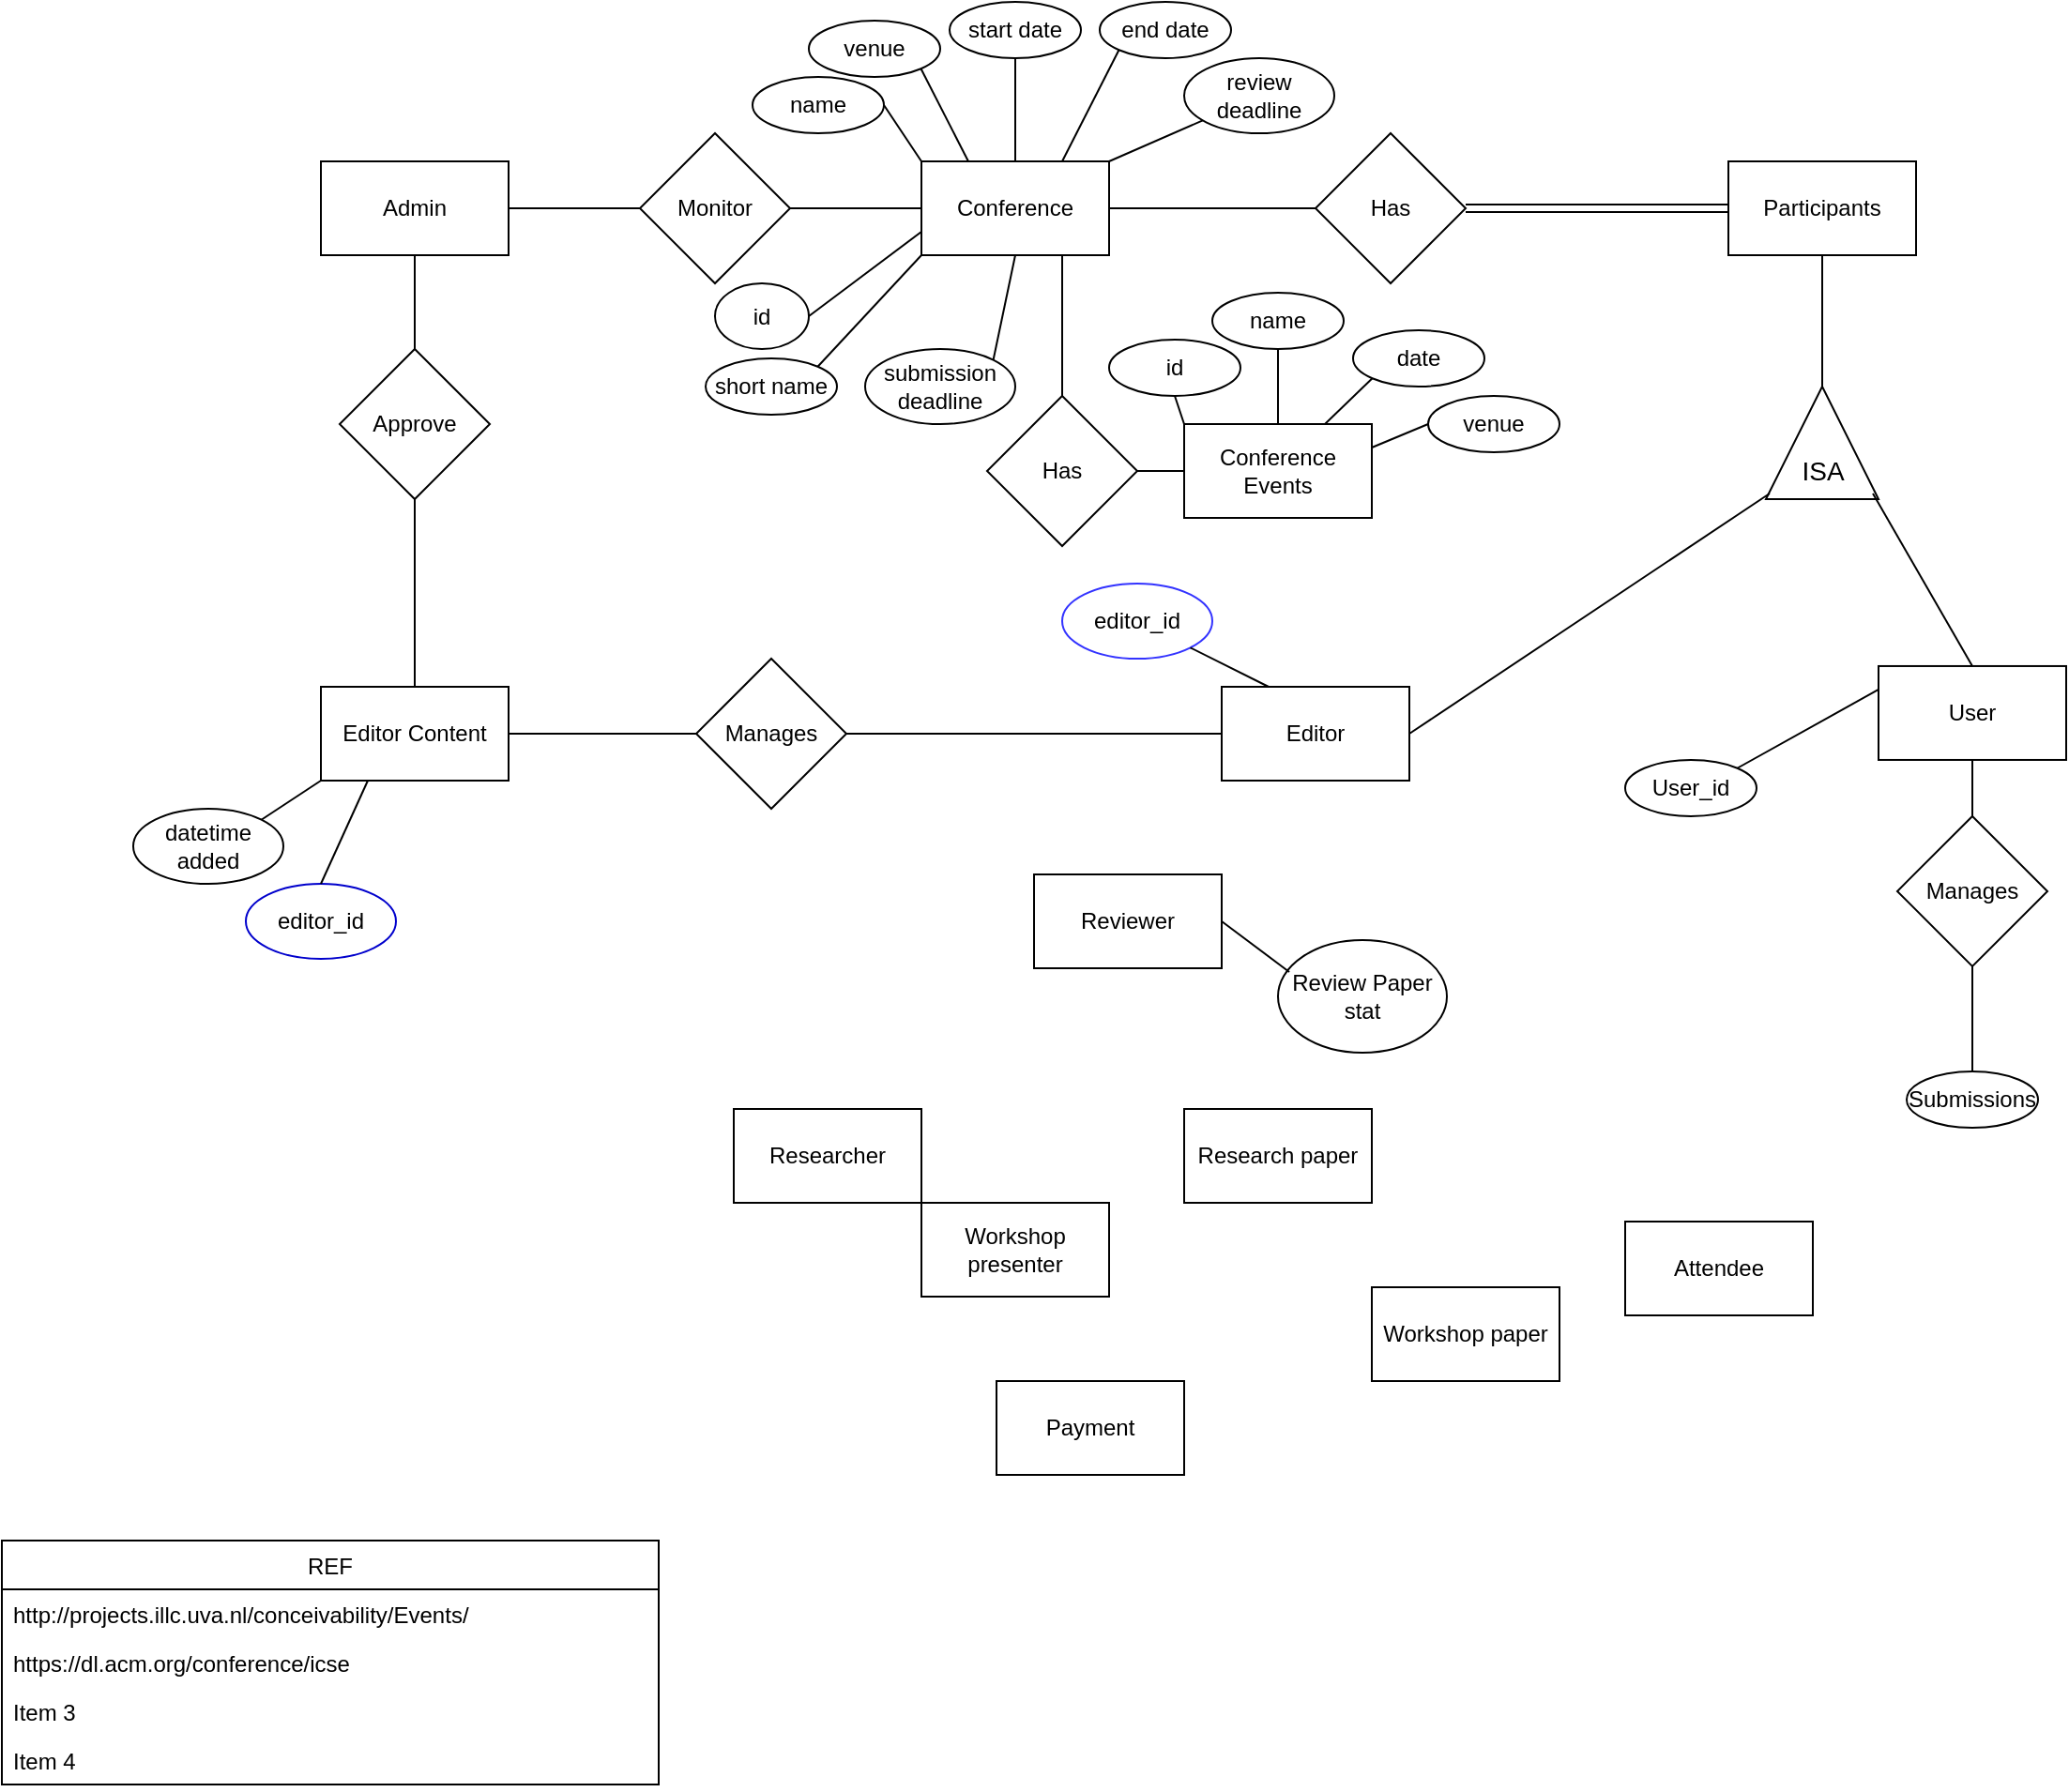 <mxfile version="14.7.0" type="github">
  <diagram id="Xy-YRD0I97BFXgS-AllR" name="ER">
    <mxGraphModel dx="868" dy="450" grid="1" gridSize="10" guides="1" tooltips="1" connect="1" arrows="1" fold="1" page="1" pageScale="1" pageWidth="1169" pageHeight="827" math="0" shadow="0">
      <root>
        <mxCell id="0" />
        <mxCell id="1" parent="0" />
        <mxCell id="teGeM1OhoDAreC8bc_A--1" value="Participants" style="rounded=0;whiteSpace=wrap;html=1;" parent="1" vertex="1">
          <mxGeometry x="920" y="95" width="100" height="50" as="geometry" />
        </mxCell>
        <mxCell id="teGeM1OhoDAreC8bc_A--2" value="Research paper" style="rounded=0;whiteSpace=wrap;html=1;" parent="1" vertex="1">
          <mxGeometry x="630" y="600" width="100" height="50" as="geometry" />
        </mxCell>
        <mxCell id="teGeM1OhoDAreC8bc_A--3" value="Workshop paper" style="rounded=0;whiteSpace=wrap;html=1;" parent="1" vertex="1">
          <mxGeometry x="730" y="695" width="100" height="50" as="geometry" />
        </mxCell>
        <mxCell id="teGeM1OhoDAreC8bc_A--4" value="Reviewer" style="rounded=0;whiteSpace=wrap;html=1;" parent="1" vertex="1">
          <mxGeometry x="550" y="475" width="100" height="50" as="geometry" />
        </mxCell>
        <mxCell id="teGeM1OhoDAreC8bc_A--5" value="Conference" style="rounded=0;whiteSpace=wrap;html=1;" parent="1" vertex="1">
          <mxGeometry x="490" y="95" width="100" height="50" as="geometry" />
        </mxCell>
        <mxCell id="teGeM1OhoDAreC8bc_A--6" value="Admin" style="rounded=0;whiteSpace=wrap;html=1;" parent="1" vertex="1">
          <mxGeometry x="170" y="95" width="100" height="50" as="geometry" />
        </mxCell>
        <mxCell id="0rFZUuT9Uq02bBF6Id93-1" value="Researcher" style="rounded=0;whiteSpace=wrap;html=1;" parent="1" vertex="1">
          <mxGeometry x="390" y="600" width="100" height="50" as="geometry" />
        </mxCell>
        <mxCell id="0rFZUuT9Uq02bBF6Id93-2" value="Workshop presenter" style="rounded=0;whiteSpace=wrap;html=1;" parent="1" vertex="1">
          <mxGeometry x="490" y="650" width="100" height="50" as="geometry" />
        </mxCell>
        <mxCell id="0rFZUuT9Uq02bBF6Id93-3" value="" style="triangle;whiteSpace=wrap;html=1;rotation=-90;" parent="1" vertex="1">
          <mxGeometry x="940" y="215" width="60" height="60" as="geometry" />
        </mxCell>
        <mxCell id="0rFZUuT9Uq02bBF6Id93-4" value="&lt;font style=&quot;font-size: 14px&quot;&gt;ISA&lt;/font&gt;" style="text;html=1;align=center;verticalAlign=middle;resizable=0;points=[];autosize=1;strokeColor=none;" parent="1" vertex="1">
          <mxGeometry x="950" y="250" width="40" height="20" as="geometry" />
        </mxCell>
        <mxCell id="0rFZUuT9Uq02bBF6Id93-5" value="Attendee" style="rounded=0;whiteSpace=wrap;html=1;" parent="1" vertex="1">
          <mxGeometry x="865" y="660" width="100" height="50" as="geometry" />
        </mxCell>
        <mxCell id="0rFZUuT9Uq02bBF6Id93-6" value="Has" style="rhombus;whiteSpace=wrap;html=1;" parent="1" vertex="1">
          <mxGeometry x="700" y="80" width="80" height="80" as="geometry" />
        </mxCell>
        <mxCell id="0rFZUuT9Uq02bBF6Id93-7" value="" style="endArrow=none;html=1;exitX=1;exitY=0.5;exitDx=0;exitDy=0;entryX=0;entryY=0.5;entryDx=0;entryDy=0;" parent="1" source="teGeM1OhoDAreC8bc_A--5" target="0rFZUuT9Uq02bBF6Id93-6" edge="1">
          <mxGeometry width="50" height="50" relative="1" as="geometry">
            <mxPoint x="790" y="555" as="sourcePoint" />
            <mxPoint x="840" y="505" as="targetPoint" />
          </mxGeometry>
        </mxCell>
        <mxCell id="0rFZUuT9Uq02bBF6Id93-8" value="" style="endArrow=none;html=1;exitX=1;exitY=0.5;exitDx=0;exitDy=0;entryX=0;entryY=0.5;entryDx=0;entryDy=0;shape=link;" parent="1" source="0rFZUuT9Uq02bBF6Id93-6" target="teGeM1OhoDAreC8bc_A--1" edge="1">
          <mxGeometry width="50" height="50" relative="1" as="geometry">
            <mxPoint x="790" y="555" as="sourcePoint" />
            <mxPoint x="840" y="505" as="targetPoint" />
          </mxGeometry>
        </mxCell>
        <mxCell id="0rFZUuT9Uq02bBF6Id93-9" value="Editor Content" style="rounded=0;whiteSpace=wrap;html=1;" parent="1" vertex="1">
          <mxGeometry x="170" y="375" width="100" height="50" as="geometry" />
        </mxCell>
        <mxCell id="0rFZUuT9Uq02bBF6Id93-10" value="Approve" style="rhombus;whiteSpace=wrap;html=1;" parent="1" vertex="1">
          <mxGeometry x="180" y="195" width="80" height="80" as="geometry" />
        </mxCell>
        <mxCell id="0rFZUuT9Uq02bBF6Id93-11" value="" style="endArrow=none;html=1;exitX=0.5;exitY=1;exitDx=0;exitDy=0;entryX=0.5;entryY=0;entryDx=0;entryDy=0;" parent="1" source="teGeM1OhoDAreC8bc_A--6" target="0rFZUuT9Uq02bBF6Id93-10" edge="1">
          <mxGeometry width="50" height="50" relative="1" as="geometry">
            <mxPoint x="600" y="130" as="sourcePoint" />
            <mxPoint x="710" y="130" as="targetPoint" />
          </mxGeometry>
        </mxCell>
        <mxCell id="0rFZUuT9Uq02bBF6Id93-12" value="" style="endArrow=none;html=1;exitX=0.5;exitY=1;exitDx=0;exitDy=0;entryX=0.5;entryY=0;entryDx=0;entryDy=0;" parent="1" source="0rFZUuT9Uq02bBF6Id93-10" target="0rFZUuT9Uq02bBF6Id93-9" edge="1">
          <mxGeometry width="50" height="50" relative="1" as="geometry">
            <mxPoint x="600" y="85" as="sourcePoint" />
            <mxPoint x="710" y="85" as="targetPoint" />
          </mxGeometry>
        </mxCell>
        <mxCell id="0rFZUuT9Uq02bBF6Id93-13" value="Monitor" style="rhombus;whiteSpace=wrap;html=1;" parent="1" vertex="1">
          <mxGeometry x="340" y="80" width="80" height="80" as="geometry" />
        </mxCell>
        <mxCell id="0rFZUuT9Uq02bBF6Id93-14" value="" style="endArrow=none;html=1;exitX=1;exitY=0.5;exitDx=0;exitDy=0;entryX=0;entryY=0.5;entryDx=0;entryDy=0;" parent="1" source="0rFZUuT9Uq02bBF6Id93-13" target="teGeM1OhoDAreC8bc_A--5" edge="1">
          <mxGeometry width="50" height="50" relative="1" as="geometry">
            <mxPoint x="430" y="214" as="sourcePoint" />
            <mxPoint x="540" y="214" as="targetPoint" />
          </mxGeometry>
        </mxCell>
        <mxCell id="0rFZUuT9Uq02bBF6Id93-15" value="" style="endArrow=none;html=1;exitX=1;exitY=0.5;exitDx=0;exitDy=0;entryX=0;entryY=0.5;entryDx=0;entryDy=0;" parent="1" source="teGeM1OhoDAreC8bc_A--6" target="0rFZUuT9Uq02bBF6Id93-13" edge="1">
          <mxGeometry width="50" height="50" relative="1" as="geometry">
            <mxPoint x="430" y="130" as="sourcePoint" />
            <mxPoint x="500" y="130" as="targetPoint" />
          </mxGeometry>
        </mxCell>
        <mxCell id="0rFZUuT9Uq02bBF6Id93-16" value="Editor" style="rounded=0;whiteSpace=wrap;html=1;" parent="1" vertex="1">
          <mxGeometry x="650" y="375" width="100" height="50" as="geometry" />
        </mxCell>
        <mxCell id="0rFZUuT9Uq02bBF6Id93-18" value="Manages" style="rhombus;whiteSpace=wrap;html=1;rotation=0;" parent="1" vertex="1">
          <mxGeometry x="370" y="360" width="80" height="80" as="geometry" />
        </mxCell>
        <mxCell id="0rFZUuT9Uq02bBF6Id93-19" value="" style="endArrow=none;html=1;exitX=1;exitY=0.5;exitDx=0;exitDy=0;entryX=0;entryY=0.5;entryDx=0;entryDy=0;" parent="1" source="0rFZUuT9Uq02bBF6Id93-9" target="0rFZUuT9Uq02bBF6Id93-18" edge="1">
          <mxGeometry width="50" height="50" relative="1" as="geometry">
            <mxPoint x="280" y="140" as="sourcePoint" />
            <mxPoint x="350" y="140" as="targetPoint" />
          </mxGeometry>
        </mxCell>
        <mxCell id="0rFZUuT9Uq02bBF6Id93-20" value="" style="endArrow=none;html=1;exitX=1;exitY=0.5;exitDx=0;exitDy=0;entryX=0;entryY=0.5;entryDx=0;entryDy=0;" parent="1" source="0rFZUuT9Uq02bBF6Id93-18" target="0rFZUuT9Uq02bBF6Id93-16" edge="1">
          <mxGeometry width="50" height="50" relative="1" as="geometry">
            <mxPoint x="280" y="370" as="sourcePoint" />
            <mxPoint x="360" y="295" as="targetPoint" />
          </mxGeometry>
        </mxCell>
        <mxCell id="0rFZUuT9Uq02bBF6Id93-21" value="" style="endArrow=none;html=1;exitX=1;exitY=0.5;exitDx=0;exitDy=0;entryX=0.05;entryY=0.033;entryDx=0;entryDy=0;entryPerimeter=0;" parent="1" source="0rFZUuT9Uq02bBF6Id93-16" target="0rFZUuT9Uq02bBF6Id93-3" edge="1">
          <mxGeometry width="50" height="50" relative="1" as="geometry">
            <mxPoint x="434.641" y="230" as="sourcePoint" />
            <mxPoint x="500" y="200" as="targetPoint" />
          </mxGeometry>
        </mxCell>
        <mxCell id="0rFZUuT9Uq02bBF6Id93-22" value="" style="endArrow=none;html=1;exitX=1;exitY=0.5;exitDx=0;exitDy=0;entryX=0.5;entryY=1;entryDx=0;entryDy=0;" parent="1" source="0rFZUuT9Uq02bBF6Id93-3" target="teGeM1OhoDAreC8bc_A--1" edge="1">
          <mxGeometry width="50" height="50" relative="1" as="geometry">
            <mxPoint x="560" y="130" as="sourcePoint" />
            <mxPoint x="670" y="130" as="targetPoint" />
          </mxGeometry>
        </mxCell>
        <mxCell id="0rFZUuT9Uq02bBF6Id93-23" value="Payment" style="rounded=0;whiteSpace=wrap;html=1;" parent="1" vertex="1">
          <mxGeometry x="530" y="745" width="100" height="50" as="geometry" />
        </mxCell>
        <mxCell id="0rFZUuT9Uq02bBF6Id93-25" value="name" style="ellipse;whiteSpace=wrap;html=1;" parent="1" vertex="1">
          <mxGeometry x="400" y="50" width="70" height="30" as="geometry" />
        </mxCell>
        <mxCell id="0rFZUuT9Uq02bBF6Id93-26" value="venue" style="ellipse;whiteSpace=wrap;html=1;" parent="1" vertex="1">
          <mxGeometry x="430" y="20" width="70" height="30" as="geometry" />
        </mxCell>
        <mxCell id="0rFZUuT9Uq02bBF6Id93-27" value="start date" style="ellipse;whiteSpace=wrap;html=1;" parent="1" vertex="1">
          <mxGeometry x="505" y="10" width="70" height="30" as="geometry" />
        </mxCell>
        <mxCell id="0rFZUuT9Uq02bBF6Id93-28" value="end date" style="ellipse;whiteSpace=wrap;html=1;" parent="1" vertex="1">
          <mxGeometry x="585" y="10" width="70" height="30" as="geometry" />
        </mxCell>
        <mxCell id="0rFZUuT9Uq02bBF6Id93-29" value="short name" style="ellipse;whiteSpace=wrap;html=1;" parent="1" vertex="1">
          <mxGeometry x="375" y="200" width="70" height="30" as="geometry" />
        </mxCell>
        <mxCell id="0rFZUuT9Uq02bBF6Id93-30" value="submission&lt;br&gt;deadline" style="ellipse;whiteSpace=wrap;html=1;" parent="1" vertex="1">
          <mxGeometry x="460" y="195" width="80" height="40" as="geometry" />
        </mxCell>
        <mxCell id="0rFZUuT9Uq02bBF6Id93-31" value="review&lt;br&gt;deadline" style="ellipse;whiteSpace=wrap;html=1;" parent="1" vertex="1">
          <mxGeometry x="630" y="40" width="80" height="40" as="geometry" />
        </mxCell>
        <mxCell id="0rFZUuT9Uq02bBF6Id93-32" value="" style="endArrow=none;html=1;exitX=1;exitY=0;exitDx=0;exitDy=0;" parent="1" source="teGeM1OhoDAreC8bc_A--5" target="0rFZUuT9Uq02bBF6Id93-31" edge="1">
          <mxGeometry width="50" height="50" relative="1" as="geometry">
            <mxPoint x="600" y="130" as="sourcePoint" />
            <mxPoint x="710" y="130" as="targetPoint" />
          </mxGeometry>
        </mxCell>
        <mxCell id="0rFZUuT9Uq02bBF6Id93-33" value="" style="endArrow=none;html=1;exitX=0.5;exitY=1;exitDx=0;exitDy=0;entryX=1;entryY=0;entryDx=0;entryDy=0;" parent="1" source="teGeM1OhoDAreC8bc_A--5" target="0rFZUuT9Uq02bBF6Id93-30" edge="1">
          <mxGeometry width="50" height="50" relative="1" as="geometry">
            <mxPoint x="600" y="155" as="sourcePoint" />
            <mxPoint x="620.154" y="172.635" as="targetPoint" />
          </mxGeometry>
        </mxCell>
        <mxCell id="0rFZUuT9Uq02bBF6Id93-34" value="" style="endArrow=none;html=1;exitX=0;exitY=1;exitDx=0;exitDy=0;entryX=1;entryY=0;entryDx=0;entryDy=0;" parent="1" source="teGeM1OhoDAreC8bc_A--5" target="0rFZUuT9Uq02bBF6Id93-29" edge="1">
          <mxGeometry width="50" height="50" relative="1" as="geometry">
            <mxPoint x="550" y="155" as="sourcePoint" />
            <mxPoint x="545" y="200" as="targetPoint" />
          </mxGeometry>
        </mxCell>
        <mxCell id="0rFZUuT9Uq02bBF6Id93-35" value="" style="endArrow=none;html=1;exitX=0;exitY=0;exitDx=0;exitDy=0;entryX=1;entryY=0.5;entryDx=0;entryDy=0;" parent="1" source="teGeM1OhoDAreC8bc_A--5" target="0rFZUuT9Uq02bBF6Id93-25" edge="1">
          <mxGeometry width="50" height="50" relative="1" as="geometry">
            <mxPoint x="500" y="155" as="sourcePoint" />
            <mxPoint x="469.749" y="174.393" as="targetPoint" />
          </mxGeometry>
        </mxCell>
        <mxCell id="0rFZUuT9Uq02bBF6Id93-36" value="" style="endArrow=none;html=1;exitX=0.25;exitY=0;exitDx=0;exitDy=0;entryX=1;entryY=1;entryDx=0;entryDy=0;" parent="1" source="teGeM1OhoDAreC8bc_A--5" target="0rFZUuT9Uq02bBF6Id93-26" edge="1">
          <mxGeometry width="50" height="50" relative="1" as="geometry">
            <mxPoint x="500" y="105" as="sourcePoint" />
            <mxPoint x="480" y="75" as="targetPoint" />
          </mxGeometry>
        </mxCell>
        <mxCell id="0rFZUuT9Uq02bBF6Id93-37" value="" style="endArrow=none;html=1;exitX=0.5;exitY=0;exitDx=0;exitDy=0;entryX=0.5;entryY=1;entryDx=0;entryDy=0;" parent="1" source="teGeM1OhoDAreC8bc_A--5" target="0rFZUuT9Uq02bBF6Id93-27" edge="1">
          <mxGeometry width="50" height="50" relative="1" as="geometry">
            <mxPoint x="525" y="105" as="sourcePoint" />
            <mxPoint x="499.749" y="55.607" as="targetPoint" />
          </mxGeometry>
        </mxCell>
        <mxCell id="0rFZUuT9Uq02bBF6Id93-38" value="" style="endArrow=none;html=1;exitX=0.75;exitY=0;exitDx=0;exitDy=0;entryX=0;entryY=1;entryDx=0;entryDy=0;" parent="1" source="teGeM1OhoDAreC8bc_A--5" target="0rFZUuT9Uq02bBF6Id93-28" edge="1">
          <mxGeometry width="50" height="50" relative="1" as="geometry">
            <mxPoint x="550" y="105" as="sourcePoint" />
            <mxPoint x="545" y="50" as="targetPoint" />
          </mxGeometry>
        </mxCell>
        <mxCell id="0rFZUuT9Uq02bBF6Id93-39" value="datetime&lt;br&gt;added" style="ellipse;whiteSpace=wrap;html=1;" parent="1" vertex="1">
          <mxGeometry x="70" y="440" width="80" height="40" as="geometry" />
        </mxCell>
        <mxCell id="0rFZUuT9Uq02bBF6Id93-40" value="" style="endArrow=none;html=1;exitX=0;exitY=1;exitDx=0;exitDy=0;entryX=1;entryY=0;entryDx=0;entryDy=0;" parent="1" source="0rFZUuT9Uq02bBF6Id93-9" target="0rFZUuT9Uq02bBF6Id93-39" edge="1">
          <mxGeometry width="50" height="50" relative="1" as="geometry">
            <mxPoint x="500" y="210" as="sourcePoint" />
            <mxPoint x="469.749" y="229.393" as="targetPoint" />
          </mxGeometry>
        </mxCell>
        <mxCell id="0rFZUuT9Uq02bBF6Id93-41" value="Conference Events" style="rounded=0;whiteSpace=wrap;html=1;" parent="1" vertex="1">
          <mxGeometry x="630" y="235" width="100" height="50" as="geometry" />
        </mxCell>
        <mxCell id="0rFZUuT9Uq02bBF6Id93-42" value="Has" style="rhombus;whiteSpace=wrap;html=1;" parent="1" vertex="1">
          <mxGeometry x="525" y="220" width="80" height="80" as="geometry" />
        </mxCell>
        <mxCell id="0rFZUuT9Uq02bBF6Id93-43" value="" style="endArrow=none;html=1;exitX=0.75;exitY=1;exitDx=0;exitDy=0;entryX=0.5;entryY=0;entryDx=0;entryDy=0;" parent="1" source="teGeM1OhoDAreC8bc_A--5" target="0rFZUuT9Uq02bBF6Id93-42" edge="1">
          <mxGeometry width="50" height="50" relative="1" as="geometry">
            <mxPoint x="600" y="130" as="sourcePoint" />
            <mxPoint x="710" y="130" as="targetPoint" />
          </mxGeometry>
        </mxCell>
        <mxCell id="0rFZUuT9Uq02bBF6Id93-44" value="" style="endArrow=none;html=1;exitX=0;exitY=0.5;exitDx=0;exitDy=0;entryX=1;entryY=0.5;entryDx=0;entryDy=0;" parent="1" source="0rFZUuT9Uq02bBF6Id93-41" target="0rFZUuT9Uq02bBF6Id93-42" edge="1">
          <mxGeometry width="50" height="50" relative="1" as="geometry">
            <mxPoint x="600" y="130" as="sourcePoint" />
            <mxPoint x="710" y="130" as="targetPoint" />
          </mxGeometry>
        </mxCell>
        <mxCell id="0rFZUuT9Uq02bBF6Id93-48" value="id" style="ellipse;whiteSpace=wrap;html=1;" parent="1" vertex="1">
          <mxGeometry x="590" y="190" width="70" height="30" as="geometry" />
        </mxCell>
        <mxCell id="0rFZUuT9Uq02bBF6Id93-49" value="" style="endArrow=none;html=1;exitX=0.5;exitY=1;exitDx=0;exitDy=0;entryX=0;entryY=0;entryDx=0;entryDy=0;" parent="1" source="0rFZUuT9Uq02bBF6Id93-48" target="0rFZUuT9Uq02bBF6Id93-41" edge="1">
          <mxGeometry width="50" height="50" relative="1" as="geometry">
            <mxPoint x="600" y="105" as="sourcePoint" />
            <mxPoint x="648.525" y="66.873" as="targetPoint" />
          </mxGeometry>
        </mxCell>
        <mxCell id="0rFZUuT9Uq02bBF6Id93-51" value="name" style="ellipse;whiteSpace=wrap;html=1;" parent="1" vertex="1">
          <mxGeometry x="645" y="165" width="70" height="30" as="geometry" />
        </mxCell>
        <mxCell id="0rFZUuT9Uq02bBF6Id93-52" value="" style="endArrow=none;html=1;exitX=0.5;exitY=0;exitDx=0;exitDy=0;entryX=0.5;entryY=1;entryDx=0;entryDy=0;" parent="1" source="0rFZUuT9Uq02bBF6Id93-41" target="0rFZUuT9Uq02bBF6Id93-51" edge="1">
          <mxGeometry width="50" height="50" relative="1" as="geometry">
            <mxPoint x="600" y="105" as="sourcePoint" />
            <mxPoint x="648.525" y="66.873" as="targetPoint" />
          </mxGeometry>
        </mxCell>
        <mxCell id="0rFZUuT9Uq02bBF6Id93-53" value="date" style="ellipse;whiteSpace=wrap;html=1;" parent="1" vertex="1">
          <mxGeometry x="720" y="185" width="70" height="30" as="geometry" />
        </mxCell>
        <mxCell id="0rFZUuT9Uq02bBF6Id93-54" value="venue" style="ellipse;whiteSpace=wrap;html=1;" parent="1" vertex="1">
          <mxGeometry x="760" y="220" width="70" height="30" as="geometry" />
        </mxCell>
        <mxCell id="0rFZUuT9Uq02bBF6Id93-55" value="" style="endArrow=none;html=1;entryX=0;entryY=1;entryDx=0;entryDy=0;exitX=0.75;exitY=0;exitDx=0;exitDy=0;" parent="1" source="0rFZUuT9Uq02bBF6Id93-41" target="0rFZUuT9Uq02bBF6Id93-53" edge="1">
          <mxGeometry width="50" height="50" relative="1" as="geometry">
            <mxPoint x="700" y="220" as="sourcePoint" />
            <mxPoint x="690" y="205" as="targetPoint" />
          </mxGeometry>
        </mxCell>
        <mxCell id="0rFZUuT9Uq02bBF6Id93-56" value="" style="endArrow=none;html=1;entryX=0;entryY=0.5;entryDx=0;entryDy=0;exitX=1;exitY=0.25;exitDx=0;exitDy=0;" parent="1" source="0rFZUuT9Uq02bBF6Id93-41" target="0rFZUuT9Uq02bBF6Id93-54" edge="1">
          <mxGeometry width="50" height="50" relative="1" as="geometry">
            <mxPoint x="750" y="260" as="sourcePoint" />
            <mxPoint x="740.251" y="220.607" as="targetPoint" />
          </mxGeometry>
        </mxCell>
        <mxCell id="0rFZUuT9Uq02bBF6Id93-58" value="REF" style="swimlane;fontStyle=0;childLayout=stackLayout;horizontal=1;startSize=26;horizontalStack=0;resizeParent=1;resizeParentMax=0;resizeLast=0;collapsible=1;marginBottom=0;" parent="1" vertex="1">
          <mxGeometry y="830" width="350" height="130" as="geometry">
            <mxRectangle y="830" width="100" height="25" as="alternateBounds" />
          </mxGeometry>
        </mxCell>
        <mxCell id="0rFZUuT9Uq02bBF6Id93-59" value="http://projects.illc.uva.nl/conceivability/Events/" style="text;strokeColor=none;fillColor=none;align=left;verticalAlign=top;spacingLeft=4;spacingRight=4;overflow=hidden;rotatable=0;points=[[0,0.5],[1,0.5]];portConstraint=eastwest;" parent="0rFZUuT9Uq02bBF6Id93-58" vertex="1">
          <mxGeometry y="26" width="350" height="26" as="geometry" />
        </mxCell>
        <mxCell id="0rFZUuT9Uq02bBF6Id93-60" value="https://dl.acm.org/conference/icse" style="text;strokeColor=none;fillColor=none;align=left;verticalAlign=top;spacingLeft=4;spacingRight=4;overflow=hidden;rotatable=0;points=[[0,0.5],[1,0.5]];portConstraint=eastwest;" parent="0rFZUuT9Uq02bBF6Id93-58" vertex="1">
          <mxGeometry y="52" width="350" height="26" as="geometry" />
        </mxCell>
        <mxCell id="0rFZUuT9Uq02bBF6Id93-61" value="Item 3" style="text;strokeColor=none;fillColor=none;align=left;verticalAlign=top;spacingLeft=4;spacingRight=4;overflow=hidden;rotatable=0;points=[[0,0.5],[1,0.5]];portConstraint=eastwest;" parent="0rFZUuT9Uq02bBF6Id93-58" vertex="1">
          <mxGeometry y="78" width="350" height="26" as="geometry" />
        </mxCell>
        <mxCell id="0rFZUuT9Uq02bBF6Id93-62" value="Item 4" style="text;strokeColor=none;fillColor=none;align=left;verticalAlign=top;spacingLeft=4;spacingRight=4;overflow=hidden;rotatable=0;points=[[0,0.5],[1,0.5]];portConstraint=eastwest;" parent="0rFZUuT9Uq02bBF6Id93-58" vertex="1">
          <mxGeometry y="104" width="350" height="26" as="geometry" />
        </mxCell>
        <mxCell id="0rFZUuT9Uq02bBF6Id93-63" value="editor_id" style="ellipse;whiteSpace=wrap;html=1;strokeColor=#0000CC;" parent="1" vertex="1">
          <mxGeometry x="130" y="480" width="80" height="40" as="geometry" />
        </mxCell>
        <mxCell id="0rFZUuT9Uq02bBF6Id93-64" value="editor_id" style="ellipse;whiteSpace=wrap;html=1;strokeColor=#3333FF;" parent="1" vertex="1">
          <mxGeometry x="565" y="320" width="80" height="40" as="geometry" />
        </mxCell>
        <mxCell id="0rFZUuT9Uq02bBF6Id93-65" value="" style="endArrow=none;html=1;exitX=0.25;exitY=1;exitDx=0;exitDy=0;entryX=0.5;entryY=0;entryDx=0;entryDy=0;" parent="1" source="0rFZUuT9Uq02bBF6Id93-9" target="0rFZUuT9Uq02bBF6Id93-63" edge="1">
          <mxGeometry width="50" height="50" relative="1" as="geometry">
            <mxPoint x="180" y="435" as="sourcePoint" />
            <mxPoint x="148.284" y="455.858" as="targetPoint" />
          </mxGeometry>
        </mxCell>
        <mxCell id="0rFZUuT9Uq02bBF6Id93-66" value="" style="endArrow=none;html=1;exitX=1;exitY=1;exitDx=0;exitDy=0;entryX=0.25;entryY=0;entryDx=0;entryDy=0;" parent="1" source="0rFZUuT9Uq02bBF6Id93-64" target="0rFZUuT9Uq02bBF6Id93-16" edge="1">
          <mxGeometry width="50" height="50" relative="1" as="geometry">
            <mxPoint x="205" y="435" as="sourcePoint" />
            <mxPoint x="180" y="490" as="targetPoint" />
          </mxGeometry>
        </mxCell>
        <mxCell id="0rFZUuT9Uq02bBF6Id93-67" value="id" style="ellipse;whiteSpace=wrap;html=1;" parent="1" vertex="1">
          <mxGeometry x="380" y="160" width="50" height="35" as="geometry" />
        </mxCell>
        <mxCell id="0rFZUuT9Uq02bBF6Id93-68" value="" style="endArrow=none;html=1;exitX=0;exitY=0.75;exitDx=0;exitDy=0;entryX=1;entryY=0.5;entryDx=0;entryDy=0;" parent="1" source="teGeM1OhoDAreC8bc_A--5" target="0rFZUuT9Uq02bBF6Id93-67" edge="1">
          <mxGeometry width="50" height="50" relative="1" as="geometry">
            <mxPoint x="500" y="155" as="sourcePoint" />
            <mxPoint x="444.749" y="214.393" as="targetPoint" />
          </mxGeometry>
        </mxCell>
        <mxCell id="jSo0KfDRzsirIe02ItJt-1" value="User" style="rounded=0;whiteSpace=wrap;html=1;" vertex="1" parent="1">
          <mxGeometry x="1000" y="363.98" width="100" height="50" as="geometry" />
        </mxCell>
        <mxCell id="jSo0KfDRzsirIe02ItJt-2" value="" style="endArrow=none;html=1;exitX=0.5;exitY=0;exitDx=0;exitDy=0;entryX=0.05;entryY=0.95;entryDx=0;entryDy=0;entryPerimeter=0;" edge="1" parent="1" source="jSo0KfDRzsirIe02ItJt-1" target="0rFZUuT9Uq02bBF6Id93-3">
          <mxGeometry width="50" height="50" relative="1" as="geometry">
            <mxPoint x="784.641" y="218.98" as="sourcePoint" />
            <mxPoint x="1010" y="290" as="targetPoint" />
          </mxGeometry>
        </mxCell>
        <mxCell id="jSo0KfDRzsirIe02ItJt-3" value="User_id" style="ellipse;whiteSpace=wrap;html=1;" vertex="1" parent="1">
          <mxGeometry x="865" y="413.98" width="70" height="30" as="geometry" />
        </mxCell>
        <mxCell id="jSo0KfDRzsirIe02ItJt-4" value="" style="endArrow=none;html=1;exitX=0;exitY=0.25;exitDx=0;exitDy=0;entryX=1;entryY=0;entryDx=0;entryDy=0;" edge="1" parent="1" target="jSo0KfDRzsirIe02ItJt-3" source="jSo0KfDRzsirIe02ItJt-1">
          <mxGeometry width="50" height="50" relative="1" as="geometry">
            <mxPoint x="1100" y="391.48" as="sourcePoint" />
            <mxPoint x="910" y="420" as="targetPoint" />
          </mxGeometry>
        </mxCell>
        <mxCell id="jSo0KfDRzsirIe02ItJt-6" value="Manages" style="rhombus;whiteSpace=wrap;html=1;rotation=0;" vertex="1" parent="1">
          <mxGeometry x="1010" y="443.98" width="80" height="80" as="geometry" />
        </mxCell>
        <mxCell id="jSo0KfDRzsirIe02ItJt-7" value="" style="endArrow=none;html=1;entryX=0.5;entryY=1;entryDx=0;entryDy=0;exitX=0.5;exitY=0;exitDx=0;exitDy=0;" edge="1" parent="1" source="jSo0KfDRzsirIe02ItJt-6" target="jSo0KfDRzsirIe02ItJt-1">
          <mxGeometry width="50" height="50" relative="1" as="geometry">
            <mxPoint x="1050" y="440" as="sourcePoint" />
            <mxPoint x="1030" y="430" as="targetPoint" />
          </mxGeometry>
        </mxCell>
        <mxCell id="jSo0KfDRzsirIe02ItJt-8" value="" style="endArrow=none;html=1;entryX=0.5;entryY=1;entryDx=0;entryDy=0;" edge="1" parent="1" target="jSo0KfDRzsirIe02ItJt-6">
          <mxGeometry width="50" height="50" relative="1" as="geometry">
            <mxPoint x="1050" y="580" as="sourcePoint" />
            <mxPoint x="1030" y="580" as="targetPoint" />
          </mxGeometry>
        </mxCell>
        <mxCell id="jSo0KfDRzsirIe02ItJt-9" value="Submissions" style="ellipse;whiteSpace=wrap;html=1;" vertex="1" parent="1">
          <mxGeometry x="1015" y="580" width="70" height="30" as="geometry" />
        </mxCell>
        <mxCell id="jSo0KfDRzsirIe02ItJt-11" value="Review Paper stat" style="ellipse;whiteSpace=wrap;html=1;" vertex="1" parent="1">
          <mxGeometry x="680" y="510" width="90" height="60" as="geometry" />
        </mxCell>
        <mxCell id="jSo0KfDRzsirIe02ItJt-12" value="" style="endArrow=none;html=1;exitX=1;exitY=0.5;exitDx=0;exitDy=0;entryX=0.067;entryY=0.283;entryDx=0;entryDy=0;entryPerimeter=0;" edge="1" parent="1" source="teGeM1OhoDAreC8bc_A--4" target="jSo0KfDRzsirIe02ItJt-11">
          <mxGeometry width="50" height="50" relative="1" as="geometry">
            <mxPoint x="710" y="510" as="sourcePoint" />
            <mxPoint x="760" y="460" as="targetPoint" />
          </mxGeometry>
        </mxCell>
      </root>
    </mxGraphModel>
  </diagram>
</mxfile>
